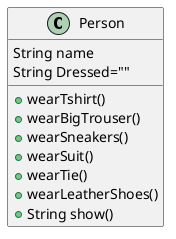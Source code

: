 @startuml

class Person{
String name
String Dressed=""
+wearTshirt()
+wearBigTrouser()
+wearSneakers()
+wearSuit()
+wearTie()
+wearLeatherShoes()
+String show()
}

@enduml